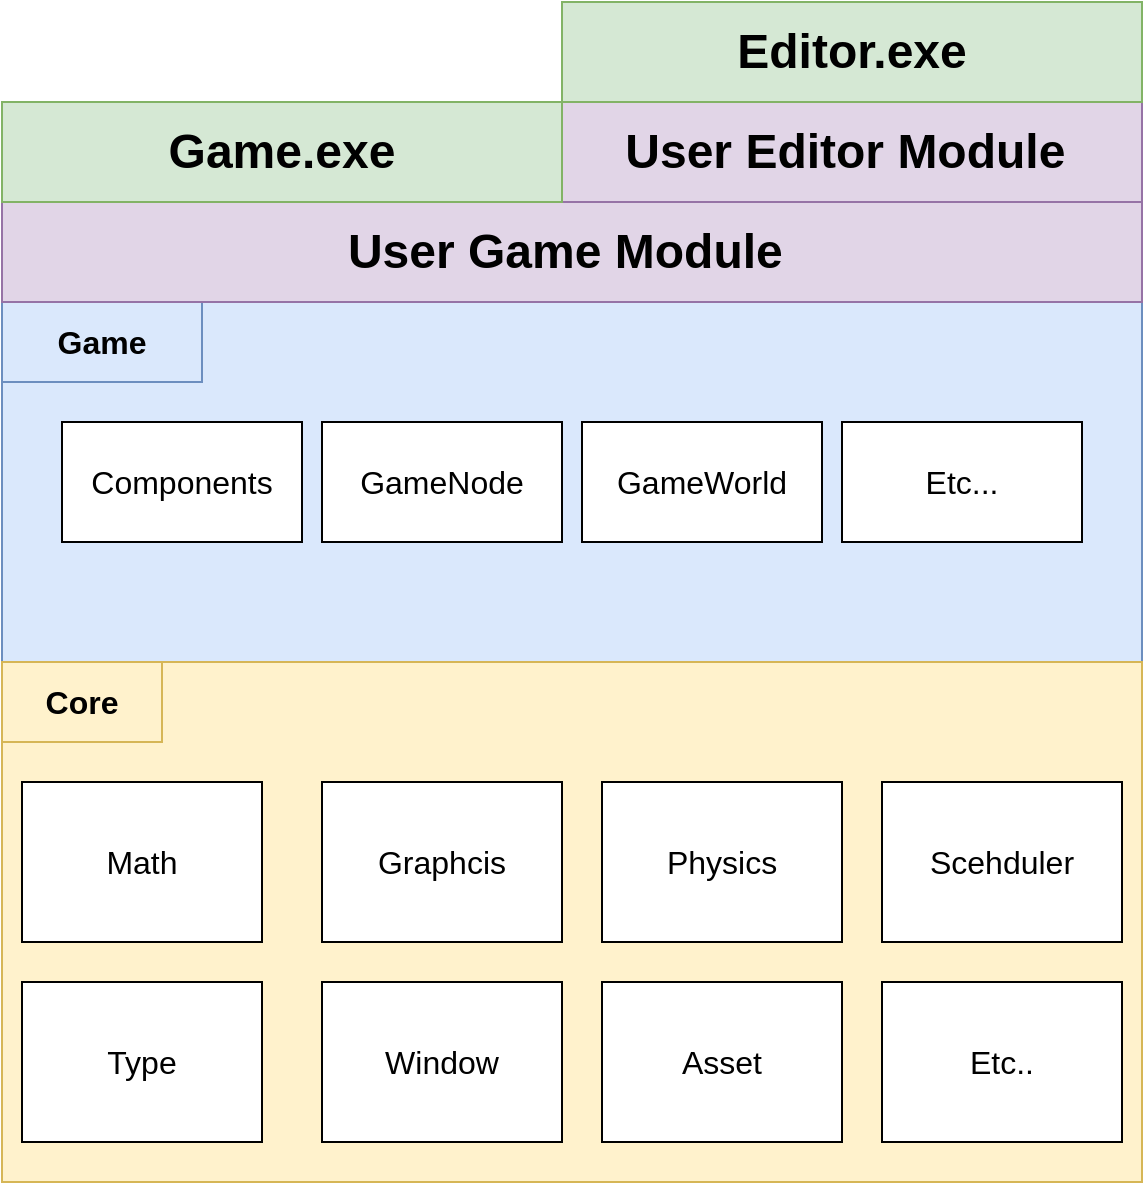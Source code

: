 <mxfile version="15.4.0" type="device"><diagram id="prtHgNgQTEPvFCAcTncT" name="Page-1"><mxGraphModel dx="1551" dy="1140" grid="1" gridSize="10" guides="1" tooltips="1" connect="1" arrows="1" fold="1" page="1" pageScale="1" pageWidth="827" pageHeight="1169" math="0" shadow="0"><root><mxCell id="0"/><mxCell id="1" parent="0"/><mxCell id="Ob90fx_FMZWaSqDOxoxs-12" value="" style="rounded=0;whiteSpace=wrap;html=1;fillColor=#dae8fc;strokeColor=#6c8ebf;" vertex="1" parent="1"><mxGeometry x="160" y="240" width="570" height="180" as="geometry"/></mxCell><mxCell id="Ob90fx_FMZWaSqDOxoxs-13" value="Game" style="rounded=0;whiteSpace=wrap;html=1;fontStyle=1;fontSize=16;fillColor=#dae8fc;strokeColor=#6c8ebf;" vertex="1" parent="1"><mxGeometry x="160" y="240" width="100" height="40" as="geometry"/></mxCell><mxCell id="Ob90fx_FMZWaSqDOxoxs-1" value="" style="rounded=0;whiteSpace=wrap;html=1;fillColor=#fff2cc;strokeColor=#d6b656;" vertex="1" parent="1"><mxGeometry x="160" y="420" width="570" height="260" as="geometry"/></mxCell><mxCell id="Ob90fx_FMZWaSqDOxoxs-2" value="Core" style="rounded=0;whiteSpace=wrap;html=1;fontStyle=1;fontSize=16;fillColor=#fff2cc;strokeColor=#d6b656;" vertex="1" parent="1"><mxGeometry x="160" y="420" width="80" height="40" as="geometry"/></mxCell><mxCell id="Ob90fx_FMZWaSqDOxoxs-4" value="Math" style="rounded=0;whiteSpace=wrap;html=1;fontSize=16;" vertex="1" parent="1"><mxGeometry x="170" y="480" width="120" height="80" as="geometry"/></mxCell><mxCell id="Ob90fx_FMZWaSqDOxoxs-5" value="Graphcis" style="rounded=0;whiteSpace=wrap;html=1;fontSize=16;" vertex="1" parent="1"><mxGeometry x="320" y="480" width="120" height="80" as="geometry"/></mxCell><mxCell id="Ob90fx_FMZWaSqDOxoxs-6" value="Physics" style="rounded=0;whiteSpace=wrap;html=1;fontSize=16;" vertex="1" parent="1"><mxGeometry x="460" y="480" width="120" height="80" as="geometry"/></mxCell><mxCell id="Ob90fx_FMZWaSqDOxoxs-7" value="Scehduler" style="rounded=0;whiteSpace=wrap;html=1;fontSize=16;" vertex="1" parent="1"><mxGeometry x="600" y="480" width="120" height="80" as="geometry"/></mxCell><mxCell id="Ob90fx_FMZWaSqDOxoxs-8" value="Type" style="rounded=0;whiteSpace=wrap;html=1;fontSize=16;" vertex="1" parent="1"><mxGeometry x="170" y="580" width="120" height="80" as="geometry"/></mxCell><mxCell id="Ob90fx_FMZWaSqDOxoxs-9" value="Etc.." style="rounded=0;whiteSpace=wrap;html=1;fontSize=16;" vertex="1" parent="1"><mxGeometry x="600" y="580" width="120" height="80" as="geometry"/></mxCell><mxCell id="Ob90fx_FMZWaSqDOxoxs-10" value="Window" style="rounded=0;whiteSpace=wrap;html=1;fontSize=16;" vertex="1" parent="1"><mxGeometry x="320" y="580" width="120" height="80" as="geometry"/></mxCell><mxCell id="Ob90fx_FMZWaSqDOxoxs-11" value="Asset" style="rounded=0;whiteSpace=wrap;html=1;fontSize=16;" vertex="1" parent="1"><mxGeometry x="460" y="580" width="120" height="80" as="geometry"/></mxCell><mxCell id="Ob90fx_FMZWaSqDOxoxs-28" value="User Game Module&amp;nbsp;" style="rounded=0;whiteSpace=wrap;html=1;fontSize=24;fontStyle=1;fillColor=#e1d5e7;strokeColor=#9673a6;" vertex="1" parent="1"><mxGeometry x="160" y="190" width="570" height="50" as="geometry"/></mxCell><mxCell id="Ob90fx_FMZWaSqDOxoxs-29" value="User Editor Module&amp;nbsp;" style="rounded=0;whiteSpace=wrap;html=1;fontSize=24;fontStyle=1;fillColor=#e1d5e7;strokeColor=#9673a6;" vertex="1" parent="1"><mxGeometry x="440" y="140" width="290" height="50" as="geometry"/></mxCell><mxCell id="Ob90fx_FMZWaSqDOxoxs-31" value="Components" style="rounded=0;whiteSpace=wrap;html=1;fontSize=16;" vertex="1" parent="1"><mxGeometry x="190" y="300" width="120" height="60" as="geometry"/></mxCell><mxCell id="Ob90fx_FMZWaSqDOxoxs-32" value="GameNode" style="rounded=0;whiteSpace=wrap;html=1;fontSize=16;" vertex="1" parent="1"><mxGeometry x="320" y="300" width="120" height="60" as="geometry"/></mxCell><mxCell id="Ob90fx_FMZWaSqDOxoxs-33" value="GameWorld" style="rounded=0;whiteSpace=wrap;html=1;fontSize=16;" vertex="1" parent="1"><mxGeometry x="450" y="300" width="120" height="60" as="geometry"/></mxCell><mxCell id="Ob90fx_FMZWaSqDOxoxs-34" value="Etc..." style="rounded=0;whiteSpace=wrap;html=1;fontSize=16;" vertex="1" parent="1"><mxGeometry x="580" y="300" width="120" height="60" as="geometry"/></mxCell><mxCell id="Ob90fx_FMZWaSqDOxoxs-35" value="Game.exe" style="rounded=0;whiteSpace=wrap;html=1;fontSize=24;fontStyle=1;fillColor=#d5e8d4;strokeColor=#82b366;" vertex="1" parent="1"><mxGeometry x="160" y="140" width="280" height="50" as="geometry"/></mxCell><mxCell id="Ob90fx_FMZWaSqDOxoxs-36" value="Editor.exe" style="rounded=0;whiteSpace=wrap;html=1;fontSize=24;fontStyle=1;fillColor=#d5e8d4;strokeColor=#82b366;" vertex="1" parent="1"><mxGeometry x="440" y="90" width="290" height="50" as="geometry"/></mxCell></root></mxGraphModel></diagram></mxfile>